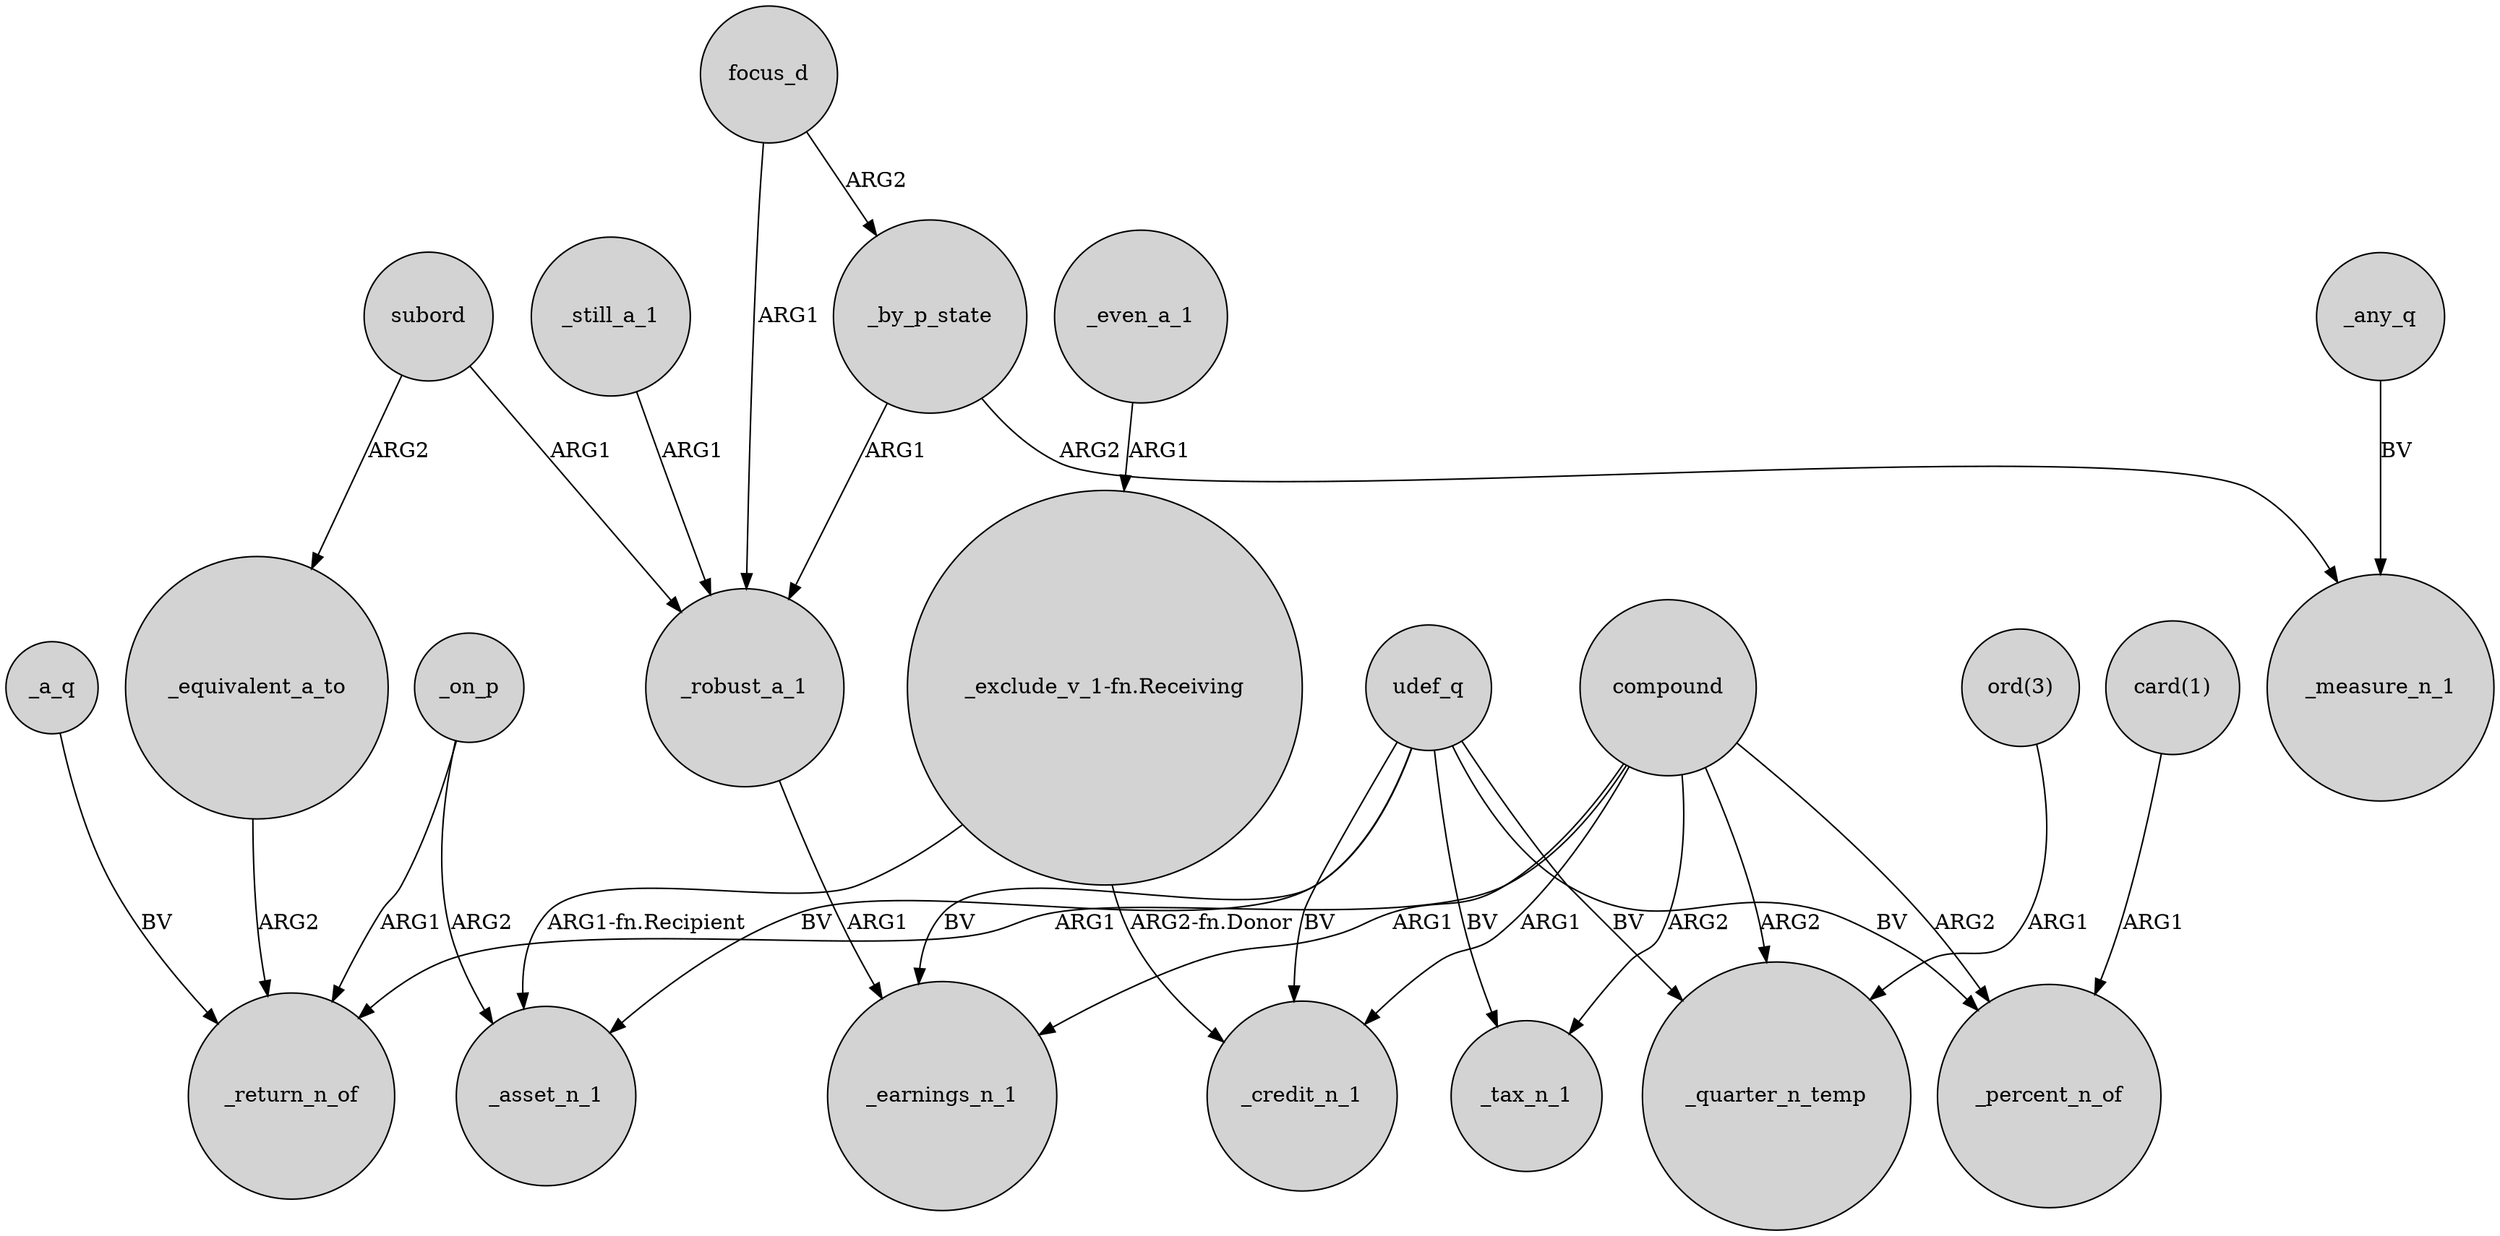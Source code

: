 digraph {
	node [shape=circle style=filled]
	"_exclude_v_1-fn.Receiving" -> _asset_n_1 [label="ARG1-fn.Recipient"]
	"_exclude_v_1-fn.Receiving" -> _credit_n_1 [label="ARG2-fn.Donor"]
	_on_p -> _asset_n_1 [label=ARG2]
	"ord(3)" -> _quarter_n_temp [label=ARG1]
	udef_q -> _tax_n_1 [label=BV]
	_on_p -> _return_n_of [label=ARG1]
	subord -> _robust_a_1 [label=ARG1]
	udef_q -> _asset_n_1 [label=BV]
	_by_p_state -> _robust_a_1 [label=ARG1]
	subord -> _equivalent_a_to [label=ARG2]
	compound -> _quarter_n_temp [label=ARG2]
	udef_q -> _earnings_n_1 [label=BV]
	compound -> _credit_n_1 [label=ARG1]
	udef_q -> _percent_n_of [label=BV]
	compound -> _percent_n_of [label=ARG2]
	_by_p_state -> _measure_n_1 [label=ARG2]
	compound -> _tax_n_1 [label=ARG2]
	compound -> _return_n_of [label=ARG1]
	_any_q -> _measure_n_1 [label=BV]
	focus_d -> _by_p_state [label=ARG2]
	udef_q -> _credit_n_1 [label=BV]
	focus_d -> _robust_a_1 [label=ARG1]
	udef_q -> _quarter_n_temp [label=BV]
	_a_q -> _return_n_of [label=BV]
	"card(1)" -> _percent_n_of [label=ARG1]
	_even_a_1 -> "_exclude_v_1-fn.Receiving" [label=ARG1]
	compound -> _earnings_n_1 [label=ARG1]
	_robust_a_1 -> _earnings_n_1 [label=ARG1]
	_equivalent_a_to -> _return_n_of [label=ARG2]
	_still_a_1 -> _robust_a_1 [label=ARG1]
}
